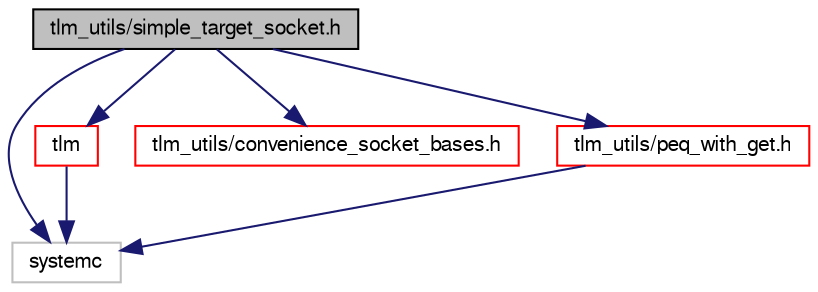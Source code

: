 digraph G
{
  edge [fontname="FreeSans",fontsize="10",labelfontname="FreeSans",labelfontsize="10"];
  node [fontname="FreeSans",fontsize="10",shape=record];
  Node1 [label="tlm_utils/simple_target_socket.h",height=0.2,width=0.4,color="black", fillcolor="grey75", style="filled" fontcolor="black"];
  Node1 -> Node2 [color="midnightblue",fontsize="10",style="solid",fontname="FreeSans"];
  Node2 [label="systemc",height=0.2,width=0.4,color="grey75", fillcolor="white", style="filled"];
  Node1 -> Node3 [color="midnightblue",fontsize="10",style="solid",fontname="FreeSans"];
  Node3 [label="tlm",height=0.2,width=0.4,color="red", fillcolor="white", style="filled",URL="$a00122.html"];
  Node3 -> Node2 [color="midnightblue",fontsize="10",style="solid",fontname="FreeSans"];
  Node1 -> Node4 [color="midnightblue",fontsize="10",style="solid",fontname="FreeSans"];
  Node4 [label="tlm_utils/convenience_socket_bases.h",height=0.2,width=0.4,color="red", fillcolor="white", style="filled",URL="$a00160.html"];
  Node1 -> Node5 [color="midnightblue",fontsize="10",style="solid",fontname="FreeSans"];
  Node5 [label="tlm_utils/peq_with_get.h",height=0.2,width=0.4,color="red", fillcolor="white", style="filled",URL="$a00168.html"];
  Node5 -> Node2 [color="midnightblue",fontsize="10",style="solid",fontname="FreeSans"];
}
